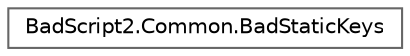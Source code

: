 digraph "Graphical Class Hierarchy"
{
 // LATEX_PDF_SIZE
  bgcolor="transparent";
  edge [fontname=Helvetica,fontsize=10,labelfontname=Helvetica,labelfontsize=10];
  node [fontname=Helvetica,fontsize=10,shape=box,height=0.2,width=0.4];
  rankdir="LR";
  Node0 [id="Node000000",label="BadScript2.Common.BadStaticKeys",height=0.2,width=0.4,color="grey40", fillcolor="white", style="filled",URL="$class_bad_script2_1_1_common_1_1_bad_static_keys.html",tooltip="Contains Static Data for the BadScript Language."];
}
